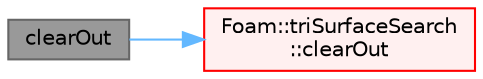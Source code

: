 digraph "clearOut"
{
 // LATEX_PDF_SIZE
  bgcolor="transparent";
  edge [fontname=Helvetica,fontsize=10,labelfontname=Helvetica,labelfontsize=10];
  node [fontname=Helvetica,fontsize=10,shape=box,height=0.2,width=0.4];
  rankdir="LR";
  Node1 [id="Node000001",label="clearOut",height=0.2,width=0.4,color="gray40", fillcolor="grey60", style="filled", fontcolor="black",tooltip=" "];
  Node1 -> Node2 [id="edge1_Node000001_Node000002",color="steelblue1",style="solid",tooltip=" "];
  Node2 [id="Node000002",label="Foam::triSurfaceSearch\l::clearOut",height=0.2,width=0.4,color="red", fillcolor="#FFF0F0", style="filled",URL="$classFoam_1_1triSurfaceSearch.html#af320697688df08f1438d37a86bcaf25d",tooltip=" "];
}
